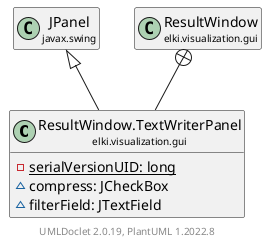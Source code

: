 @startuml
    remove .*\.(Instance|Par|Parameterizer|Factory)$
    set namespaceSeparator none
    hide empty fields
    hide empty methods

    class "<size:14>ResultWindow.TextWriterPanel\n<size:10>elki.visualization.gui" as elki.visualization.gui.ResultWindow.TextWriterPanel [[ResultWindow.TextWriterPanel.html]] {
        {static} -serialVersionUID: long
        ~compress: JCheckBox
        ~filterField: JTextField
    }

    class "<size:14>JPanel\n<size:10>javax.swing" as javax.swing.JPanel
    class "<size:14>ResultWindow\n<size:10>elki.visualization.gui" as elki.visualization.gui.ResultWindow [[ResultWindow.html]]

    javax.swing.JPanel <|-- elki.visualization.gui.ResultWindow.TextWriterPanel
    elki.visualization.gui.ResultWindow +-- elki.visualization.gui.ResultWindow.TextWriterPanel

    center footer UMLDoclet 2.0.19, PlantUML 1.2022.8
@enduml
